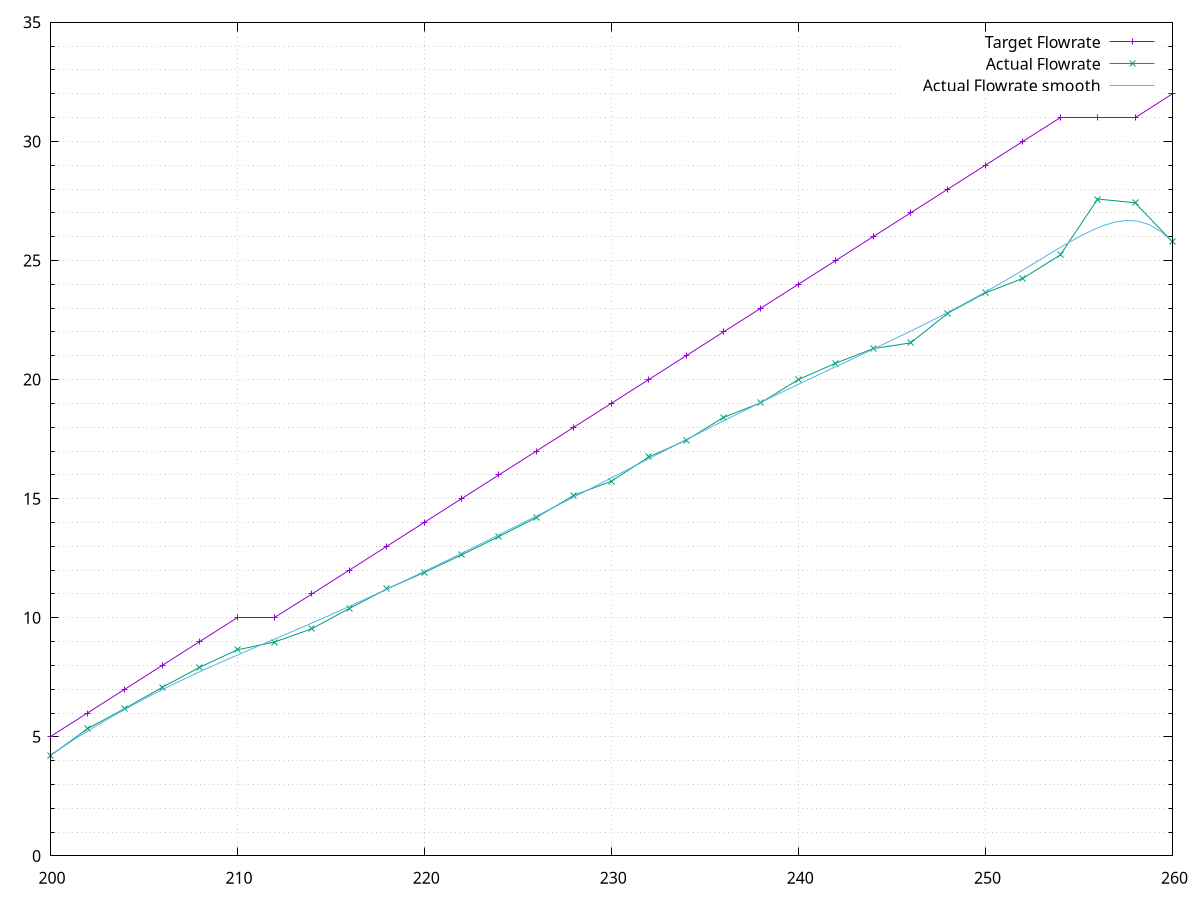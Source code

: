 set grid
set grid mytics
set mytics 5
# set grid mxtics
# set mxtics 5
set yrange [0:35]
plot "-" using 1:2 with linespoints title "Target Flowrate", \
     "-" using 1:3 with linespoints title "Actual Flowrate", \
     "-" using 1:3 with linespoints smooth bezier title "Actual Flowrate smooth";
200.000000 5.000000 4.20 0.840
202.000000 6.000000 5.34 0.891
204.000000 7.000000 6.19 0.884
206.000000 8.000000 7.08 0.885
208.000000 9.000000 7.92 0.880
210.000000 10.000000 8.65 0.865
212.000000 10.000000 8.98 0.898
214.000000 11.000000 9.54 0.867
216.000000 12.000000 10.39 0.866
218.000000 13.000000 11.21 0.862
220.000000 14.000000 11.90 0.850
222.000000 15.000000 12.64 0.843
224.000000 16.000000 13.41 0.838
226.000000 17.000000 14.21 0.836
228.000000 18.000000 15.14 0.841
230.000000 19.000000 15.73 0.828
232.000000 20.000000 16.75 0.837
234.000000 21.000000 17.45 0.831
236.000000 22.000000 18.41 0.837
238.000000 23.000000 19.03 0.827
240.000000 24.000000 20.00 0.833
242.000000 25.000000 20.69 0.828
244.000000 26.000000 21.30 0.819
246.000000 27.000000 21.54 0.798
248.000000 28.000000 22.79 0.814
250.000000 29.000000 23.64 0.815
252.000000 30.000000 24.25 0.808
254.000000 31.000000 25.23 0.814
256.000000 31.000000 27.58 0.890
258.000000 31.000000 27.42 0.884
260.000000 32.000000 25.78 0.806
E
200.000000 5.000000 4.20 0.840
202.000000 6.000000 5.34 0.891
204.000000 7.000000 6.19 0.884
206.000000 8.000000 7.08 0.885
208.000000 9.000000 7.92 0.880
210.000000 10.000000 8.65 0.865
212.000000 10.000000 8.98 0.898
214.000000 11.000000 9.54 0.867
216.000000 12.000000 10.39 0.866
218.000000 13.000000 11.21 0.862
220.000000 14.000000 11.90 0.850
222.000000 15.000000 12.64 0.843
224.000000 16.000000 13.41 0.838
226.000000 17.000000 14.21 0.836
228.000000 18.000000 15.14 0.841
230.000000 19.000000 15.73 0.828
232.000000 20.000000 16.75 0.837
234.000000 21.000000 17.45 0.831
236.000000 22.000000 18.41 0.837
238.000000 23.000000 19.03 0.827
240.000000 24.000000 20.00 0.833
242.000000 25.000000 20.69 0.828
244.000000 26.000000 21.30 0.819
246.000000 27.000000 21.54 0.798
248.000000 28.000000 22.79 0.814
250.000000 29.000000 23.64 0.815
252.000000 30.000000 24.25 0.808
254.000000 31.000000 25.23 0.814
256.000000 31.000000 27.58 0.890
258.000000 31.000000 27.42 0.884
260.000000 32.000000 25.78 0.806
E
200.000000 5.000000 4.20 0.840
202.000000 6.000000 5.34 0.891
204.000000 7.000000 6.19 0.884
206.000000 8.000000 7.08 0.885
208.000000 9.000000 7.92 0.880
210.000000 10.000000 8.65 0.865
212.000000 10.000000 8.98 0.898
214.000000 11.000000 9.54 0.867
216.000000 12.000000 10.39 0.866
218.000000 13.000000 11.21 0.862
220.000000 14.000000 11.90 0.850
222.000000 15.000000 12.64 0.843
224.000000 16.000000 13.41 0.838
226.000000 17.000000 14.21 0.836
228.000000 18.000000 15.14 0.841
230.000000 19.000000 15.73 0.828
232.000000 20.000000 16.75 0.837
234.000000 21.000000 17.45 0.831
236.000000 22.000000 18.41 0.837
238.000000 23.000000 19.03 0.827
240.000000 24.000000 20.00 0.833
242.000000 25.000000 20.69 0.828
244.000000 26.000000 21.30 0.819
246.000000 27.000000 21.54 0.798
248.000000 28.000000 22.79 0.814
250.000000 29.000000 23.64 0.815
252.000000 30.000000 24.25 0.808
254.000000 31.000000 25.23 0.814
256.000000 31.000000 27.58 0.890
258.000000 31.000000 27.42 0.884
260.000000 32.000000 25.78 0.806
E
